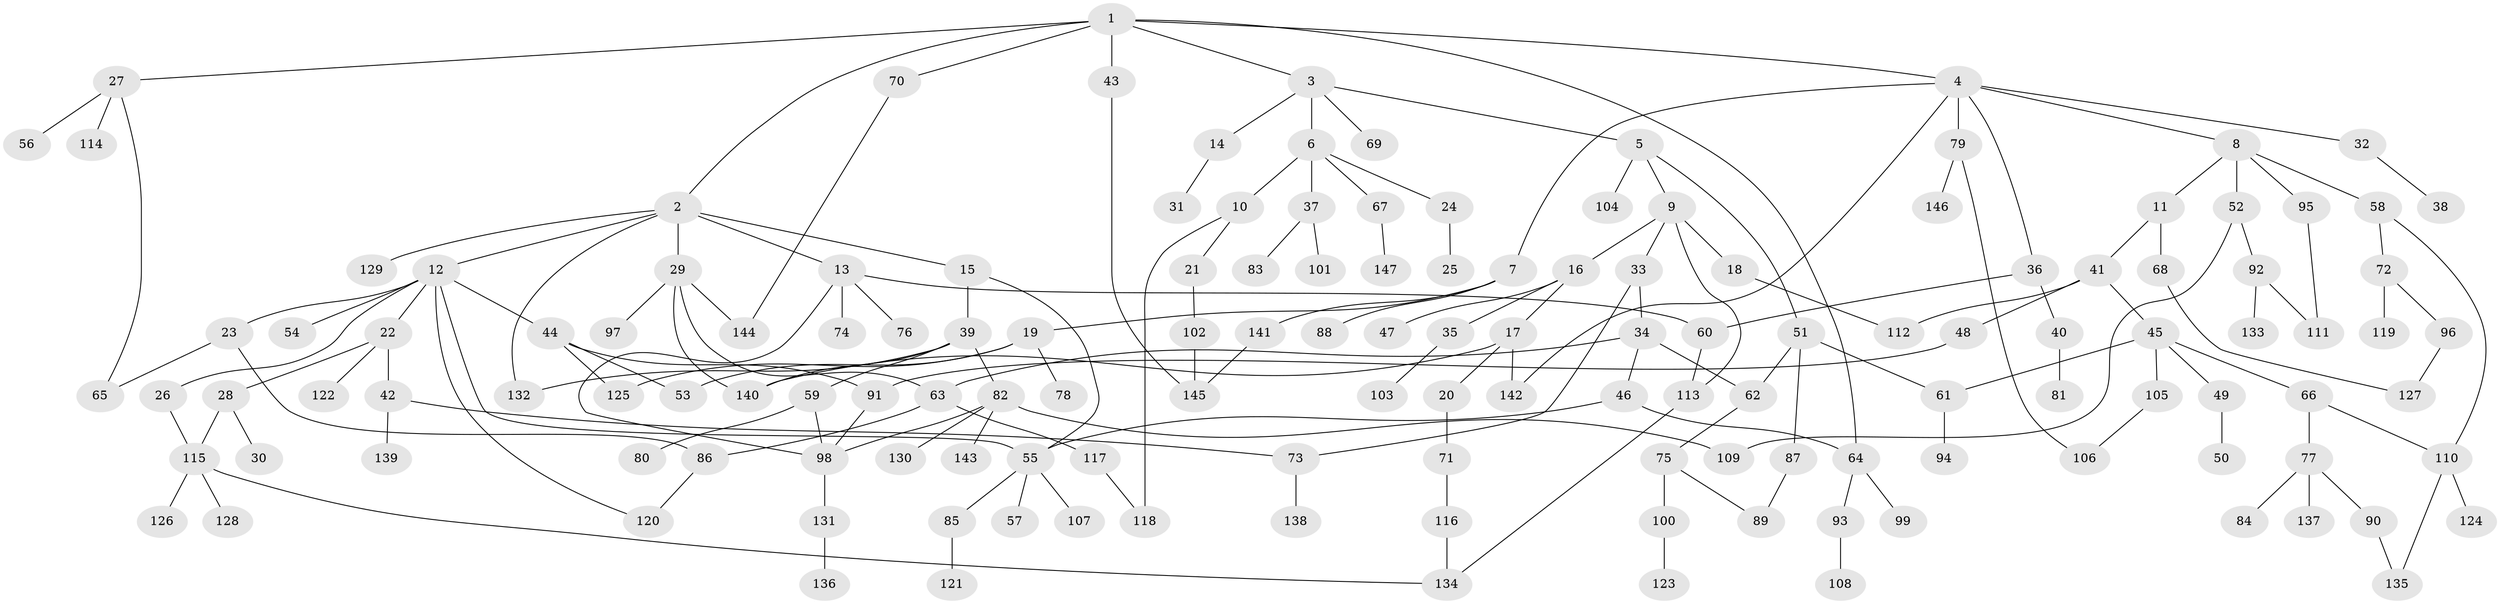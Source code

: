 // Generated by graph-tools (version 1.1) at 2025/25/03/09/25 03:25:28]
// undirected, 147 vertices, 183 edges
graph export_dot {
graph [start="1"]
  node [color=gray90,style=filled];
  1;
  2;
  3;
  4;
  5;
  6;
  7;
  8;
  9;
  10;
  11;
  12;
  13;
  14;
  15;
  16;
  17;
  18;
  19;
  20;
  21;
  22;
  23;
  24;
  25;
  26;
  27;
  28;
  29;
  30;
  31;
  32;
  33;
  34;
  35;
  36;
  37;
  38;
  39;
  40;
  41;
  42;
  43;
  44;
  45;
  46;
  47;
  48;
  49;
  50;
  51;
  52;
  53;
  54;
  55;
  56;
  57;
  58;
  59;
  60;
  61;
  62;
  63;
  64;
  65;
  66;
  67;
  68;
  69;
  70;
  71;
  72;
  73;
  74;
  75;
  76;
  77;
  78;
  79;
  80;
  81;
  82;
  83;
  84;
  85;
  86;
  87;
  88;
  89;
  90;
  91;
  92;
  93;
  94;
  95;
  96;
  97;
  98;
  99;
  100;
  101;
  102;
  103;
  104;
  105;
  106;
  107;
  108;
  109;
  110;
  111;
  112;
  113;
  114;
  115;
  116;
  117;
  118;
  119;
  120;
  121;
  122;
  123;
  124;
  125;
  126;
  127;
  128;
  129;
  130;
  131;
  132;
  133;
  134;
  135;
  136;
  137;
  138;
  139;
  140;
  141;
  142;
  143;
  144;
  145;
  146;
  147;
  1 -- 2;
  1 -- 3;
  1 -- 4;
  1 -- 27;
  1 -- 43;
  1 -- 70;
  1 -- 64;
  2 -- 12;
  2 -- 13;
  2 -- 15;
  2 -- 29;
  2 -- 129;
  2 -- 132;
  3 -- 5;
  3 -- 6;
  3 -- 14;
  3 -- 69;
  4 -- 7;
  4 -- 8;
  4 -- 32;
  4 -- 36;
  4 -- 79;
  4 -- 142;
  5 -- 9;
  5 -- 51;
  5 -- 104;
  6 -- 10;
  6 -- 24;
  6 -- 37;
  6 -- 67;
  7 -- 19;
  7 -- 88;
  7 -- 141;
  8 -- 11;
  8 -- 52;
  8 -- 58;
  8 -- 95;
  9 -- 16;
  9 -- 18;
  9 -- 33;
  9 -- 113;
  10 -- 21;
  10 -- 118;
  11 -- 41;
  11 -- 68;
  12 -- 22;
  12 -- 23;
  12 -- 26;
  12 -- 44;
  12 -- 54;
  12 -- 55;
  12 -- 120;
  13 -- 74;
  13 -- 76;
  13 -- 98;
  13 -- 60;
  14 -- 31;
  15 -- 39;
  15 -- 55;
  16 -- 17;
  16 -- 35;
  16 -- 47;
  17 -- 20;
  17 -- 142;
  17 -- 140;
  18 -- 112;
  19 -- 78;
  19 -- 125;
  19 -- 53;
  20 -- 71;
  21 -- 102;
  22 -- 28;
  22 -- 42;
  22 -- 122;
  23 -- 65;
  23 -- 86;
  24 -- 25;
  26 -- 115;
  27 -- 56;
  27 -- 65;
  27 -- 114;
  28 -- 30;
  28 -- 115;
  29 -- 97;
  29 -- 144;
  29 -- 63;
  29 -- 140;
  32 -- 38;
  33 -- 34;
  33 -- 73;
  34 -- 46;
  34 -- 63;
  34 -- 62;
  35 -- 103;
  36 -- 40;
  36 -- 60;
  37 -- 83;
  37 -- 101;
  39 -- 59;
  39 -- 82;
  39 -- 140;
  39 -- 132;
  40 -- 81;
  41 -- 45;
  41 -- 48;
  41 -- 112;
  42 -- 139;
  42 -- 73;
  43 -- 145;
  44 -- 53;
  44 -- 91;
  44 -- 125;
  45 -- 49;
  45 -- 61;
  45 -- 66;
  45 -- 105;
  46 -- 64;
  46 -- 55;
  48 -- 91;
  49 -- 50;
  51 -- 62;
  51 -- 87;
  51 -- 61;
  52 -- 92;
  52 -- 109;
  55 -- 57;
  55 -- 85;
  55 -- 107;
  58 -- 72;
  58 -- 110;
  59 -- 80;
  59 -- 98;
  60 -- 113;
  61 -- 94;
  62 -- 75;
  63 -- 86;
  63 -- 117;
  64 -- 93;
  64 -- 99;
  66 -- 77;
  66 -- 110;
  67 -- 147;
  68 -- 127;
  70 -- 144;
  71 -- 116;
  72 -- 96;
  72 -- 119;
  73 -- 138;
  75 -- 89;
  75 -- 100;
  77 -- 84;
  77 -- 90;
  77 -- 137;
  79 -- 106;
  79 -- 146;
  82 -- 130;
  82 -- 143;
  82 -- 98;
  82 -- 109;
  85 -- 121;
  86 -- 120;
  87 -- 89;
  90 -- 135;
  91 -- 98;
  92 -- 111;
  92 -- 133;
  93 -- 108;
  95 -- 111;
  96 -- 127;
  98 -- 131;
  100 -- 123;
  102 -- 145;
  105 -- 106;
  110 -- 124;
  110 -- 135;
  113 -- 134;
  115 -- 126;
  115 -- 128;
  115 -- 134;
  116 -- 134;
  117 -- 118;
  131 -- 136;
  141 -- 145;
}
